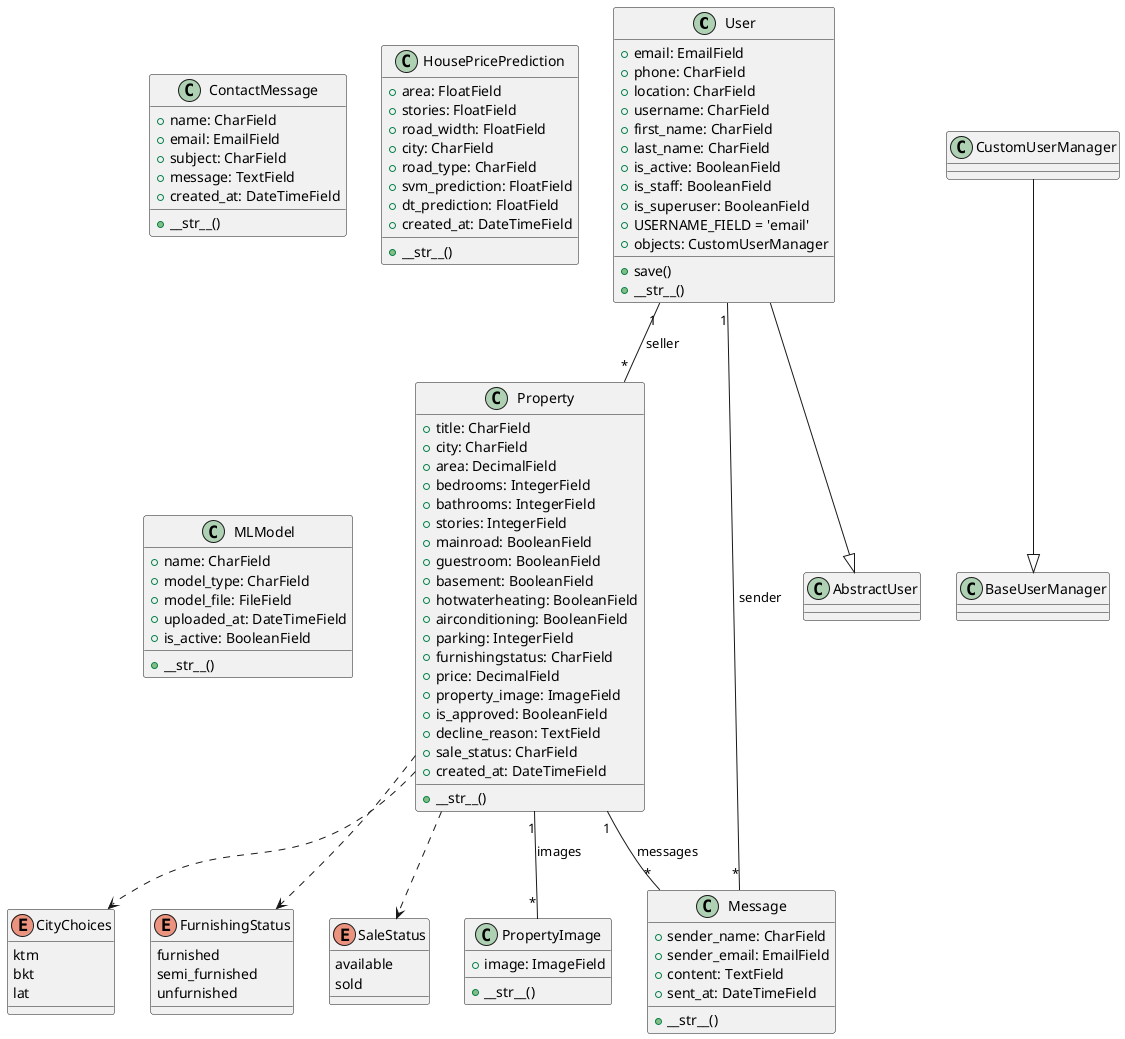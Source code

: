 @startuml
' Entities
class User {
  + email: EmailField
  + phone: CharField
  + location: CharField
  + username: CharField
  + first_name: CharField
  + last_name: CharField
  + is_active: BooleanField
  + is_staff: BooleanField
  + is_superuser: BooleanField
  + USERNAME_FIELD = 'email'
  + objects: CustomUserManager
  + save()
  + __str__()
}

class Property {
  + title: CharField
  + city: CharField
  + area: DecimalField
  + bedrooms: IntegerField
  + bathrooms: IntegerField
  + stories: IntegerField
  + mainroad: BooleanField
  + guestroom: BooleanField
  + basement: BooleanField
  + hotwaterheating: BooleanField
  + airconditioning: BooleanField
  + parking: IntegerField
  + furnishingstatus: CharField
  + price: DecimalField
  + property_image: ImageField
  + is_approved: BooleanField
  + decline_reason: TextField
  + sale_status: CharField
  + created_at: DateTimeField
  + __str__()
}

class PropertyImage {
  + image: ImageField
  + __str__()
}

class Message {
  + sender_name: CharField
  + sender_email: EmailField
  + content: TextField
  + sent_at: DateTimeField
  + __str__()
}

class ContactMessage {
  + name: CharField
  + email: EmailField
  + subject: CharField
  + message: TextField
  + created_at: DateTimeField
  + __str__()
}

class HousePricePrediction {
  + area: FloatField
  + stories: FloatField
  + road_width: FloatField
  + city: CharField
  + road_type: CharField
  + svm_prediction: FloatField
  + dt_prediction: FloatField
  + created_at: DateTimeField
  + __str__()
}

class MLModel {
  + name: CharField
  + model_type: CharField
  + model_file: FileField
  + uploaded_at: DateTimeField
  + is_active: BooleanField
  + __str__()
}

' Relationships
User "1" -- "*" Property : seller
Property "1" -- "*" PropertyImage : images
Property "1" -- "*" Message : messages
User "1" -- "*" Message : sender

' Inheritance
User --|> AbstractUser
CustomUserManager --|> BaseUserManager

' Enumerations
enum CityChoices {
  ktm
  bkt
  lat
}

enum FurnishingStatus {
  furnished
  semi_furnished
  unfurnished
}

enum SaleStatus {
  available
  sold
}

Property ..> CityChoices
Property ..> FurnishingStatus
Property ..> SaleStatus


@enduml